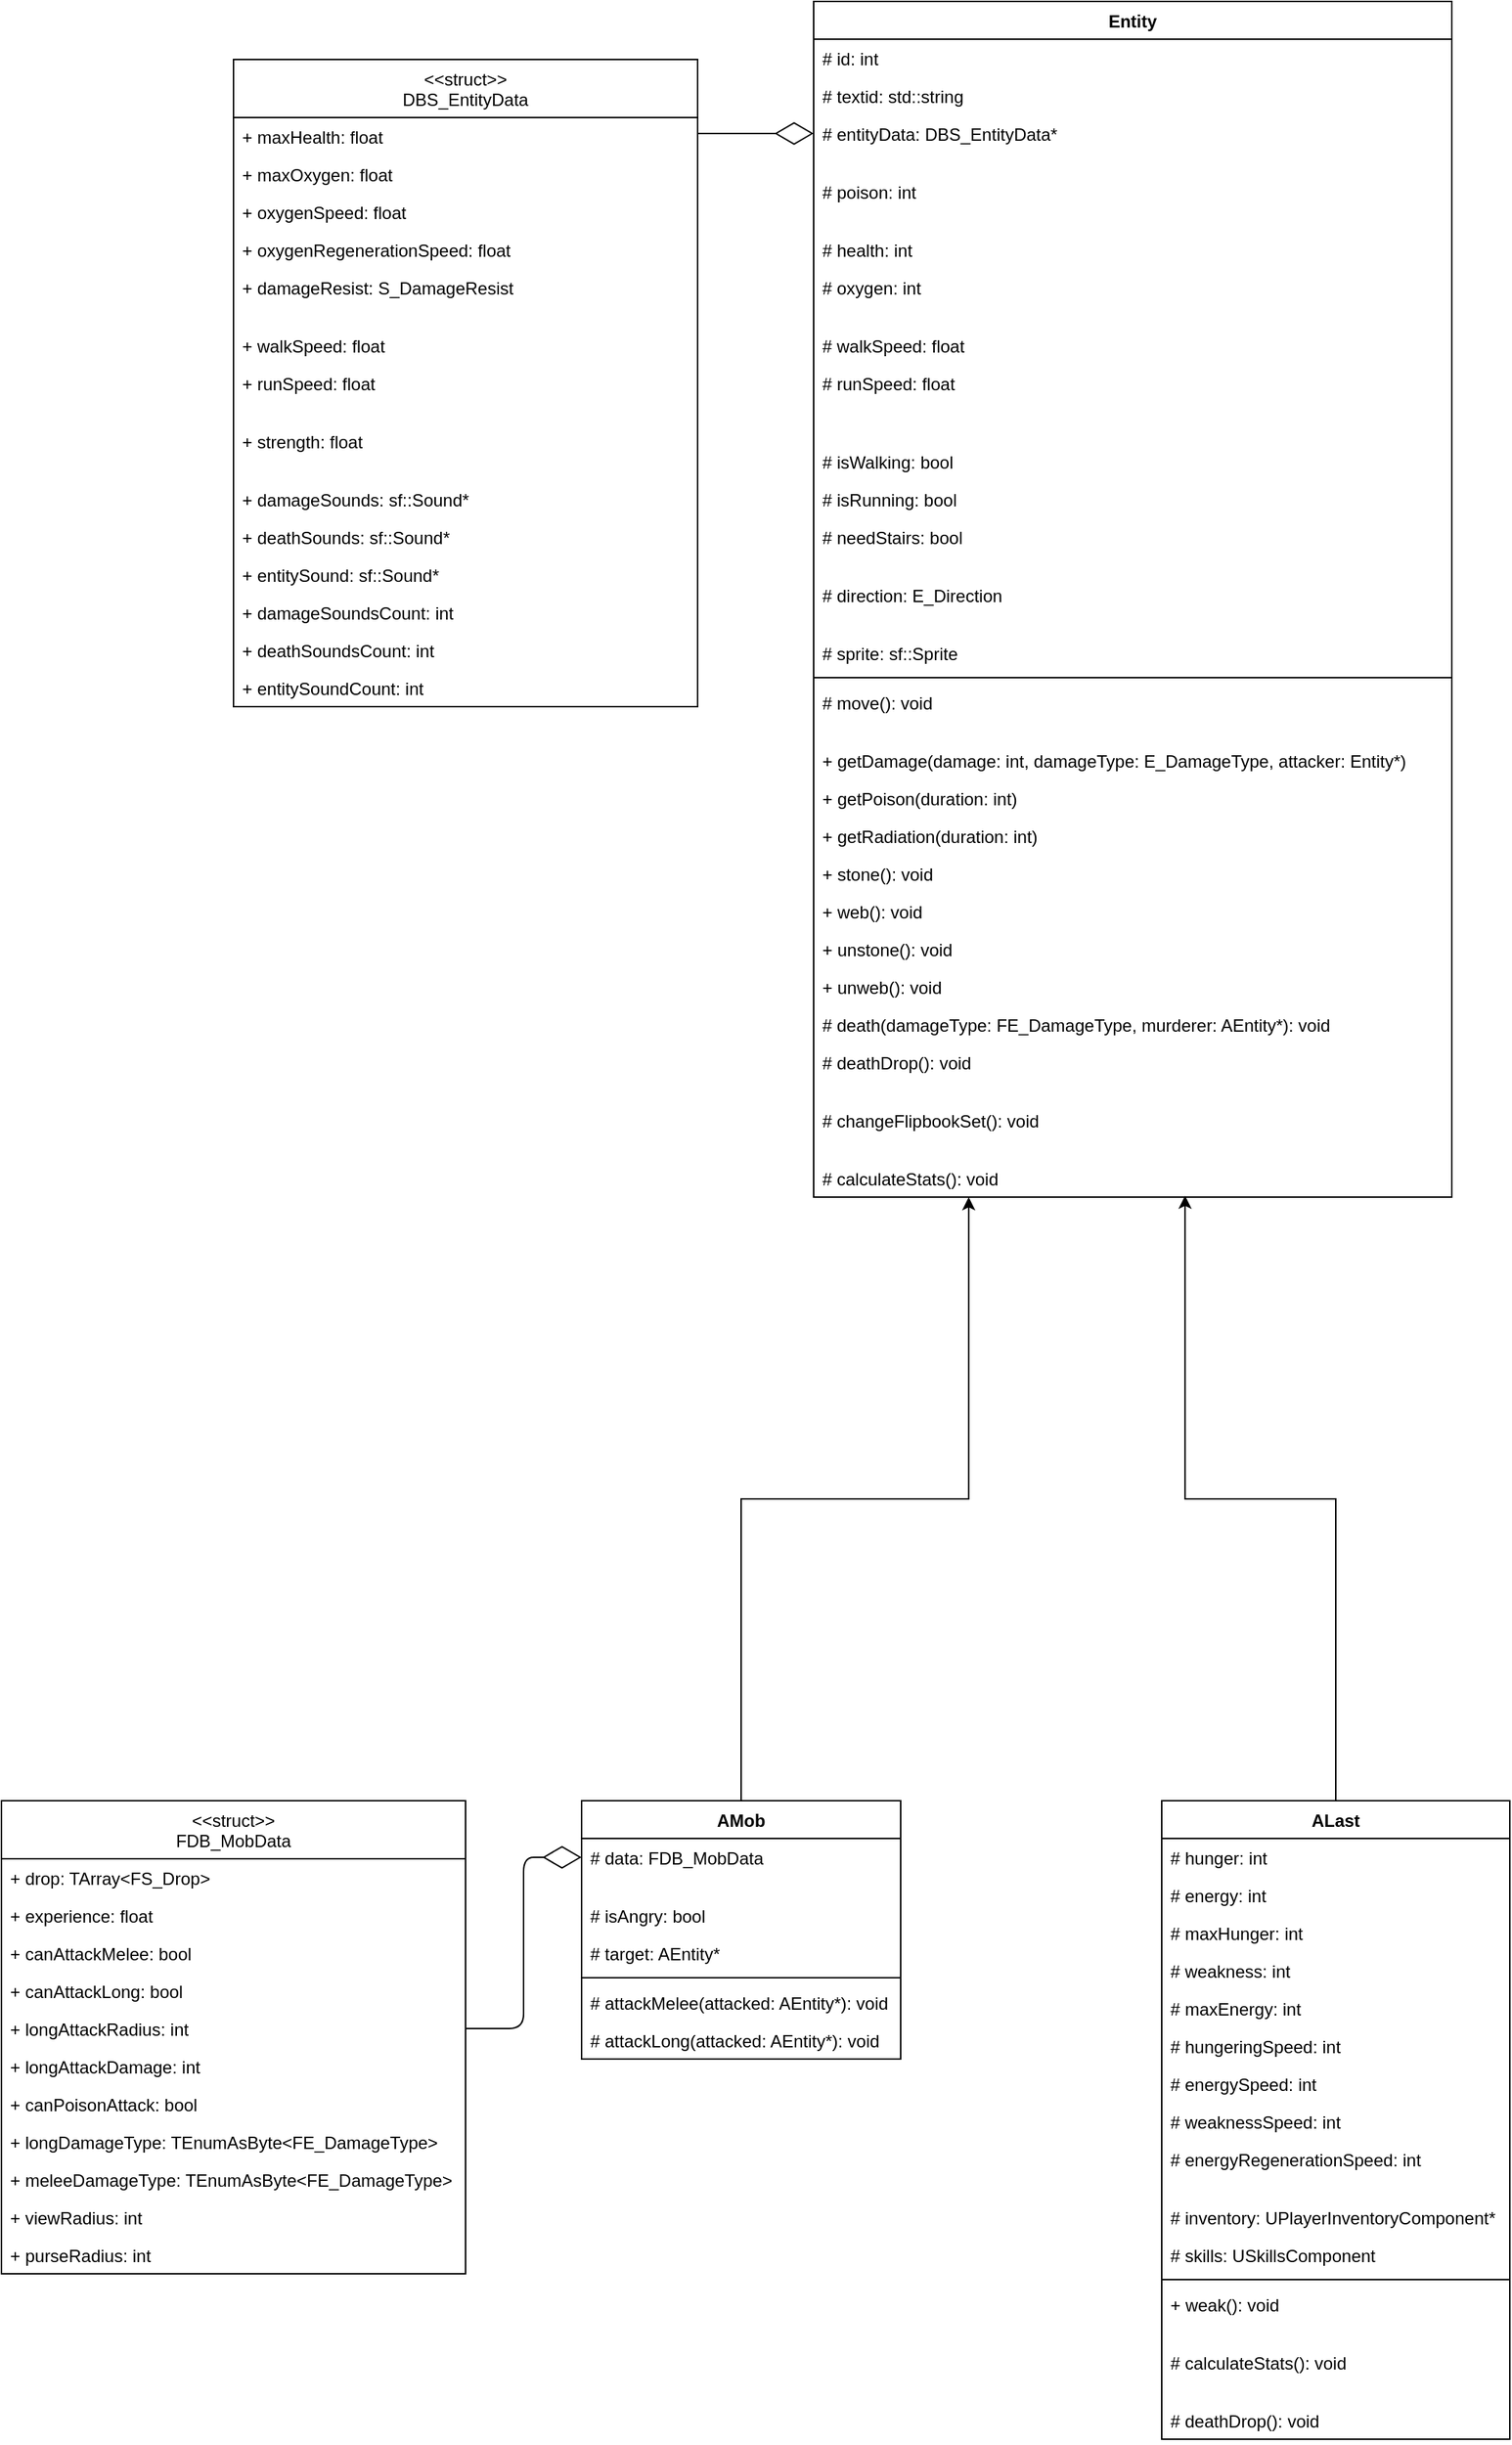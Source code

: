 <mxfile version="12.9.9" type="device" pages="3"><diagram id="_9gddcBnUzKAtEYIfAxv" name="Entity"><mxGraphModel dx="1244" dy="502" grid="1" gridSize="10" guides="1" tooltips="1" connect="1" arrows="1" fold="1" page="1" pageScale="1" pageWidth="827" pageHeight="1169" math="0" shadow="0"><root><mxCell id="0"/><mxCell id="1" parent="0"/><mxCell id="7t-PMfstpezNoTPkG2zE-1" value="Entity" style="swimlane;fontStyle=1;align=center;verticalAlign=top;childLayout=stackLayout;horizontal=1;startSize=26;horizontalStack=0;resizeParent=1;resizeParentMax=0;resizeLast=0;collapsible=1;marginBottom=0;" parent="1" vertex="1"><mxGeometry x="320" y="160" width="440" height="824" as="geometry"><mxRectangle x="320" y="160" width="70" height="26" as="alternateBounds"/></mxGeometry></mxCell><mxCell id="hd_nXquDpJFemwTDc_3k-4" value="# id: int" style="text;strokeColor=none;fillColor=none;align=left;verticalAlign=top;spacingLeft=4;spacingRight=4;overflow=hidden;rotatable=0;points=[[0,0.5],[1,0.5]];portConstraint=eastwest;" parent="7t-PMfstpezNoTPkG2zE-1" vertex="1"><mxGeometry y="26" width="440" height="26" as="geometry"/></mxCell><mxCell id="hd_nXquDpJFemwTDc_3k-5" value="# textid: std::string" style="text;strokeColor=none;fillColor=none;align=left;verticalAlign=top;spacingLeft=4;spacingRight=4;overflow=hidden;rotatable=0;points=[[0,0.5],[1,0.5]];portConstraint=eastwest;" parent="7t-PMfstpezNoTPkG2zE-1" vertex="1"><mxGeometry y="52" width="440" height="26" as="geometry"/></mxCell><mxCell id="hd_nXquDpJFemwTDc_3k-8" value="# entityData: DBS_EntityData*" style="text;strokeColor=none;fillColor=none;align=left;verticalAlign=top;spacingLeft=4;spacingRight=4;overflow=hidden;rotatable=0;points=[[0,0.5],[1,0.5]];portConstraint=eastwest;" parent="7t-PMfstpezNoTPkG2zE-1" vertex="1"><mxGeometry y="78" width="440" height="26" as="geometry"/></mxCell><mxCell id="hd_nXquDpJFemwTDc_3k-6" value="" style="text;strokeColor=none;fillColor=none;align=left;verticalAlign=middle;spacingTop=-1;spacingLeft=4;spacingRight=4;rotatable=0;labelPosition=right;points=[];portConstraint=eastwest;" parent="7t-PMfstpezNoTPkG2zE-1" vertex="1"><mxGeometry y="104" width="440" height="14" as="geometry"/></mxCell><mxCell id="hd_nXquDpJFemwTDc_3k-7" value="# poison: int" style="text;strokeColor=none;fillColor=none;align=left;verticalAlign=top;spacingLeft=4;spacingRight=4;overflow=hidden;rotatable=0;points=[[0,0.5],[1,0.5]];portConstraint=eastwest;" parent="7t-PMfstpezNoTPkG2zE-1" vertex="1"><mxGeometry y="118" width="440" height="26" as="geometry"/></mxCell><mxCell id="hd_nXquDpJFemwTDc_3k-9" value="" style="text;strokeColor=none;fillColor=none;align=left;verticalAlign=middle;spacingTop=-1;spacingLeft=4;spacingRight=4;rotatable=0;labelPosition=right;points=[];portConstraint=eastwest;" parent="7t-PMfstpezNoTPkG2zE-1" vertex="1"><mxGeometry y="144" width="440" height="14" as="geometry"/></mxCell><mxCell id="hd_nXquDpJFemwTDc_3k-12" value="# health: int" style="text;strokeColor=none;fillColor=none;align=left;verticalAlign=top;spacingLeft=4;spacingRight=4;overflow=hidden;rotatable=0;points=[[0,0.5],[1,0.5]];portConstraint=eastwest;" parent="7t-PMfstpezNoTPkG2zE-1" vertex="1"><mxGeometry y="158" width="440" height="26" as="geometry"/></mxCell><mxCell id="hd_nXquDpJFemwTDc_3k-13" value="# oxygen: int" style="text;strokeColor=none;fillColor=none;align=left;verticalAlign=top;spacingLeft=4;spacingRight=4;overflow=hidden;rotatable=0;points=[[0,0.5],[1,0.5]];portConstraint=eastwest;" parent="7t-PMfstpezNoTPkG2zE-1" vertex="1"><mxGeometry y="184" width="440" height="26" as="geometry"/></mxCell><mxCell id="hd_nXquDpJFemwTDc_3k-18" value="" style="text;strokeColor=none;fillColor=none;align=left;verticalAlign=middle;spacingTop=-1;spacingLeft=4;spacingRight=4;rotatable=0;labelPosition=right;points=[];portConstraint=eastwest;" parent="7t-PMfstpezNoTPkG2zE-1" vertex="1"><mxGeometry y="210" width="440" height="14" as="geometry"/></mxCell><mxCell id="hd_nXquDpJFemwTDc_3k-19" value="# walkSpeed: float" style="text;strokeColor=none;fillColor=none;align=left;verticalAlign=top;spacingLeft=4;spacingRight=4;overflow=hidden;rotatable=0;points=[[0,0.5],[1,0.5]];portConstraint=eastwest;" parent="7t-PMfstpezNoTPkG2zE-1" vertex="1"><mxGeometry y="224" width="440" height="26" as="geometry"/></mxCell><mxCell id="hd_nXquDpJFemwTDc_3k-20" value="# runSpeed: float" style="text;strokeColor=none;fillColor=none;align=left;verticalAlign=top;spacingLeft=4;spacingRight=4;overflow=hidden;rotatable=0;points=[[0,0.5],[1,0.5]];portConstraint=eastwest;" parent="7t-PMfstpezNoTPkG2zE-1" vertex="1"><mxGeometry y="250" width="440" height="26" as="geometry"/></mxCell><mxCell id="hd_nXquDpJFemwTDc_3k-21" value="" style="text;strokeColor=none;fillColor=none;align=left;verticalAlign=middle;spacingTop=-1;spacingLeft=4;spacingRight=4;rotatable=0;labelPosition=right;points=[];portConstraint=eastwest;" parent="7t-PMfstpezNoTPkG2zE-1" vertex="1"><mxGeometry y="276" width="440" height="14" as="geometry"/></mxCell><mxCell id="hd_nXquDpJFemwTDc_3k-24" value="" style="text;strokeColor=none;fillColor=none;align=left;verticalAlign=middle;spacingTop=-1;spacingLeft=4;spacingRight=4;rotatable=0;labelPosition=right;points=[];portConstraint=eastwest;" parent="7t-PMfstpezNoTPkG2zE-1" vertex="1"><mxGeometry y="290" width="440" height="14" as="geometry"/></mxCell><mxCell id="hd_nXquDpJFemwTDc_3k-23" value="# isWalking: bool" style="text;strokeColor=none;fillColor=none;align=left;verticalAlign=top;spacingLeft=4;spacingRight=4;overflow=hidden;rotatable=0;points=[[0,0.5],[1,0.5]];portConstraint=eastwest;" parent="7t-PMfstpezNoTPkG2zE-1" vertex="1"><mxGeometry y="304" width="440" height="26" as="geometry"/></mxCell><mxCell id="hd_nXquDpJFemwTDc_3k-25" value="# isRunning: bool" style="text;strokeColor=none;fillColor=none;align=left;verticalAlign=top;spacingLeft=4;spacingRight=4;overflow=hidden;rotatable=0;points=[[0,0.5],[1,0.5]];portConstraint=eastwest;" parent="7t-PMfstpezNoTPkG2zE-1" vertex="1"><mxGeometry y="330" width="440" height="26" as="geometry"/></mxCell><mxCell id="hd_nXquDpJFemwTDc_3k-26" value="# needStairs: bool" style="text;strokeColor=none;fillColor=none;align=left;verticalAlign=top;spacingLeft=4;spacingRight=4;overflow=hidden;rotatable=0;points=[[0,0.5],[1,0.5]];portConstraint=eastwest;" parent="7t-PMfstpezNoTPkG2zE-1" vertex="1"><mxGeometry y="356" width="440" height="26" as="geometry"/></mxCell><mxCell id="hd_nXquDpJFemwTDc_3k-27" value="" style="text;strokeColor=none;fillColor=none;align=left;verticalAlign=middle;spacingTop=-1;spacingLeft=4;spacingRight=4;rotatable=0;labelPosition=right;points=[];portConstraint=eastwest;" parent="7t-PMfstpezNoTPkG2zE-1" vertex="1"><mxGeometry y="382" width="440" height="14" as="geometry"/></mxCell><mxCell id="hd_nXquDpJFemwTDc_3k-31" value="# direction: E_Direction" style="text;strokeColor=none;fillColor=none;align=left;verticalAlign=top;spacingLeft=4;spacingRight=4;overflow=hidden;rotatable=0;points=[[0,0.5],[1,0.5]];portConstraint=eastwest;" parent="7t-PMfstpezNoTPkG2zE-1" vertex="1"><mxGeometry y="396" width="440" height="26" as="geometry"/></mxCell><mxCell id="hd_nXquDpJFemwTDc_3k-33" value="" style="text;strokeColor=none;fillColor=none;align=left;verticalAlign=middle;spacingTop=-1;spacingLeft=4;spacingRight=4;rotatable=0;labelPosition=right;points=[];portConstraint=eastwest;" parent="7t-PMfstpezNoTPkG2zE-1" vertex="1"><mxGeometry y="422" width="440" height="14" as="geometry"/></mxCell><mxCell id="hd_nXquDpJFemwTDc_3k-39" value="# sprite: sf::Sprite" style="text;strokeColor=none;fillColor=none;align=left;verticalAlign=top;spacingLeft=4;spacingRight=4;overflow=hidden;rotatable=0;points=[[0,0.5],[1,0.5]];portConstraint=eastwest;" parent="7t-PMfstpezNoTPkG2zE-1" vertex="1"><mxGeometry y="436" width="440" height="26" as="geometry"/></mxCell><mxCell id="7t-PMfstpezNoTPkG2zE-3" value="" style="line;strokeWidth=1;fillColor=none;align=left;verticalAlign=middle;spacingTop=-1;spacingLeft=3;spacingRight=3;rotatable=0;labelPosition=right;points=[];portConstraint=eastwest;" parent="7t-PMfstpezNoTPkG2zE-1" vertex="1"><mxGeometry y="462" width="440" height="8" as="geometry"/></mxCell><mxCell id="hd_nXquDpJFemwTDc_3k-40" value="# move(): void" style="text;strokeColor=none;fillColor=none;align=left;verticalAlign=top;spacingLeft=4;spacingRight=4;overflow=hidden;rotatable=0;points=[[0,0.5],[1,0.5]];portConstraint=eastwest;" parent="7t-PMfstpezNoTPkG2zE-1" vertex="1"><mxGeometry y="470" width="440" height="26" as="geometry"/></mxCell><mxCell id="hd_nXquDpJFemwTDc_3k-41" value="" style="text;strokeColor=none;fillColor=none;align=left;verticalAlign=middle;spacingTop=-1;spacingLeft=4;spacingRight=4;rotatable=0;labelPosition=right;points=[];portConstraint=eastwest;" parent="7t-PMfstpezNoTPkG2zE-1" vertex="1"><mxGeometry y="496" width="440" height="14" as="geometry"/></mxCell><mxCell id="hd_nXquDpJFemwTDc_3k-42" value="+ getDamage(damage: int, damageType: E_DamageType, attacker: Entity*)" style="text;strokeColor=none;fillColor=none;align=left;verticalAlign=top;spacingLeft=4;spacingRight=4;overflow=hidden;rotatable=0;points=[[0,0.5],[1,0.5]];portConstraint=eastwest;" parent="7t-PMfstpezNoTPkG2zE-1" vertex="1"><mxGeometry y="510" width="440" height="26" as="geometry"/></mxCell><mxCell id="hd_nXquDpJFemwTDc_3k-43" value="+ getPoison(duration: int)" style="text;strokeColor=none;fillColor=none;align=left;verticalAlign=top;spacingLeft=4;spacingRight=4;overflow=hidden;rotatable=0;points=[[0,0.5],[1,0.5]];portConstraint=eastwest;" parent="7t-PMfstpezNoTPkG2zE-1" vertex="1"><mxGeometry y="536" width="440" height="26" as="geometry"/></mxCell><mxCell id="hd_nXquDpJFemwTDc_3k-44" value="+ getRadiation(duration: int)" style="text;strokeColor=none;fillColor=none;align=left;verticalAlign=top;spacingLeft=4;spacingRight=4;overflow=hidden;rotatable=0;points=[[0,0.5],[1,0.5]];portConstraint=eastwest;" parent="7t-PMfstpezNoTPkG2zE-1" vertex="1"><mxGeometry y="562" width="440" height="26" as="geometry"/></mxCell><mxCell id="hd_nXquDpJFemwTDc_3k-45" value="+ stone(): void" style="text;strokeColor=none;fillColor=none;align=left;verticalAlign=top;spacingLeft=4;spacingRight=4;overflow=hidden;rotatable=0;points=[[0,0.5],[1,0.5]];portConstraint=eastwest;" parent="7t-PMfstpezNoTPkG2zE-1" vertex="1"><mxGeometry y="588" width="440" height="26" as="geometry"/></mxCell><mxCell id="hd_nXquDpJFemwTDc_3k-46" value="+ web(): void" style="text;strokeColor=none;fillColor=none;align=left;verticalAlign=top;spacingLeft=4;spacingRight=4;overflow=hidden;rotatable=0;points=[[0,0.5],[1,0.5]];portConstraint=eastwest;" parent="7t-PMfstpezNoTPkG2zE-1" vertex="1"><mxGeometry y="614" width="440" height="26" as="geometry"/></mxCell><mxCell id="hd_nXquDpJFemwTDc_3k-47" value="+ unstone(): void" style="text;strokeColor=none;fillColor=none;align=left;verticalAlign=top;spacingLeft=4;spacingRight=4;overflow=hidden;rotatable=0;points=[[0,0.5],[1,0.5]];portConstraint=eastwest;" parent="7t-PMfstpezNoTPkG2zE-1" vertex="1"><mxGeometry y="640" width="440" height="26" as="geometry"/></mxCell><mxCell id="hd_nXquDpJFemwTDc_3k-48" value="+ unweb(): void" style="text;strokeColor=none;fillColor=none;align=left;verticalAlign=top;spacingLeft=4;spacingRight=4;overflow=hidden;rotatable=0;points=[[0,0.5],[1,0.5]];portConstraint=eastwest;" parent="7t-PMfstpezNoTPkG2zE-1" vertex="1"><mxGeometry y="666" width="440" height="26" as="geometry"/></mxCell><mxCell id="hd_nXquDpJFemwTDc_3k-49" value="# death(damageType: FE_DamageType, murderer: AEntity*): void" style="text;strokeColor=none;fillColor=none;align=left;verticalAlign=top;spacingLeft=4;spacingRight=4;overflow=hidden;rotatable=0;points=[[0,0.5],[1,0.5]];portConstraint=eastwest;" parent="7t-PMfstpezNoTPkG2zE-1" vertex="1"><mxGeometry y="692" width="440" height="26" as="geometry"/></mxCell><mxCell id="hd_nXquDpJFemwTDc_3k-50" value="# deathDrop(): void" style="text;strokeColor=none;fillColor=none;align=left;verticalAlign=top;spacingLeft=4;spacingRight=4;overflow=hidden;rotatable=0;points=[[0,0.5],[1,0.5]];portConstraint=eastwest;" parent="7t-PMfstpezNoTPkG2zE-1" vertex="1"><mxGeometry y="718" width="440" height="26" as="geometry"/></mxCell><mxCell id="hd_nXquDpJFemwTDc_3k-52" value="" style="text;strokeColor=none;fillColor=none;align=left;verticalAlign=middle;spacingTop=-1;spacingLeft=4;spacingRight=4;rotatable=0;labelPosition=right;points=[];portConstraint=eastwest;" parent="7t-PMfstpezNoTPkG2zE-1" vertex="1"><mxGeometry y="744" width="440" height="14" as="geometry"/></mxCell><mxCell id="hd_nXquDpJFemwTDc_3k-51" value="# changeFlipbookSet(): void" style="text;strokeColor=none;fillColor=none;align=left;verticalAlign=top;spacingLeft=4;spacingRight=4;overflow=hidden;rotatable=0;points=[[0,0.5],[1,0.5]];portConstraint=eastwest;" parent="7t-PMfstpezNoTPkG2zE-1" vertex="1"><mxGeometry y="758" width="440" height="26" as="geometry"/></mxCell><mxCell id="hd_nXquDpJFemwTDc_3k-71" value="" style="text;strokeColor=none;fillColor=none;align=left;verticalAlign=middle;spacingTop=-1;spacingLeft=4;spacingRight=4;rotatable=0;labelPosition=right;points=[];portConstraint=eastwest;" parent="7t-PMfstpezNoTPkG2zE-1" vertex="1"><mxGeometry y="784" width="440" height="14" as="geometry"/></mxCell><mxCell id="hd_nXquDpJFemwTDc_3k-72" value="# calculateStats(): void" style="text;strokeColor=none;fillColor=none;align=left;verticalAlign=top;spacingLeft=4;spacingRight=4;overflow=hidden;rotatable=0;points=[[0,0.5],[1,0.5]];portConstraint=eastwest;" parent="7t-PMfstpezNoTPkG2zE-1" vertex="1"><mxGeometry y="798" width="440" height="26" as="geometry"/></mxCell><mxCell id="hd_nXquDpJFemwTDc_3k-68" style="edgeStyle=orthogonalEdgeStyle;rounded=0;orthogonalLoop=1;jettySize=auto;html=1;entryX=0.582;entryY=0.962;entryDx=0;entryDy=0;entryPerimeter=0;" parent="1" source="CssJKFhs9q9UilkPrXlm-1" target="hd_nXquDpJFemwTDc_3k-72" edge="1"><mxGeometry relative="1" as="geometry"/></mxCell><mxCell id="NjON-T6MCV3ADSHAIsuZ-1" value="&lt;&lt;struct&gt;&gt;&#10;DBS_EntityData" style="swimlane;fontStyle=0;childLayout=stackLayout;horizontal=1;startSize=40;fillColor=none;horizontalStack=0;resizeParent=1;resizeParentMax=0;resizeLast=0;collapsible=1;marginBottom=0;" vertex="1" parent="1"><mxGeometry x="-80" y="200" width="320" height="446" as="geometry"/></mxCell><mxCell id="NjON-T6MCV3ADSHAIsuZ-2" value="+ maxHealth: float" style="text;strokeColor=none;fillColor=none;align=left;verticalAlign=top;spacingLeft=4;spacingRight=4;overflow=hidden;rotatable=0;points=[[0,0.5],[1,0.5]];portConstraint=eastwest;" vertex="1" parent="NjON-T6MCV3ADSHAIsuZ-1"><mxGeometry y="40" width="320" height="26" as="geometry"/></mxCell><mxCell id="NjON-T6MCV3ADSHAIsuZ-3" value="+ maxOxygen: float" style="text;strokeColor=none;fillColor=none;align=left;verticalAlign=top;spacingLeft=4;spacingRight=4;overflow=hidden;rotatable=0;points=[[0,0.5],[1,0.5]];portConstraint=eastwest;" vertex="1" parent="NjON-T6MCV3ADSHAIsuZ-1"><mxGeometry y="66" width="320" height="26" as="geometry"/></mxCell><mxCell id="NjON-T6MCV3ADSHAIsuZ-4" value="+ oxygenSpeed: float" style="text;strokeColor=none;fillColor=none;align=left;verticalAlign=top;spacingLeft=4;spacingRight=4;overflow=hidden;rotatable=0;points=[[0,0.5],[1,0.5]];portConstraint=eastwest;" vertex="1" parent="NjON-T6MCV3ADSHAIsuZ-1"><mxGeometry y="92" width="320" height="26" as="geometry"/></mxCell><mxCell id="NjON-T6MCV3ADSHAIsuZ-5" value="+ oxygenRegenerationSpeed: float" style="text;strokeColor=none;fillColor=none;align=left;verticalAlign=top;spacingLeft=4;spacingRight=4;overflow=hidden;rotatable=0;points=[[0,0.5],[1,0.5]];portConstraint=eastwest;" vertex="1" parent="NjON-T6MCV3ADSHAIsuZ-1"><mxGeometry y="118" width="320" height="26" as="geometry"/></mxCell><mxCell id="NjON-T6MCV3ADSHAIsuZ-6" value="+ damageResist: S_DamageResist" style="text;strokeColor=none;fillColor=none;align=left;verticalAlign=top;spacingLeft=4;spacingRight=4;overflow=hidden;rotatable=0;points=[[0,0.5],[1,0.5]];portConstraint=eastwest;" vertex="1" parent="NjON-T6MCV3ADSHAIsuZ-1"><mxGeometry y="144" width="320" height="26" as="geometry"/></mxCell><mxCell id="NjON-T6MCV3ADSHAIsuZ-13" value="" style="text;strokeColor=none;fillColor=none;align=left;verticalAlign=middle;spacingTop=-1;spacingLeft=4;spacingRight=4;rotatable=0;labelPosition=right;points=[];portConstraint=eastwest;" vertex="1" parent="NjON-T6MCV3ADSHAIsuZ-1"><mxGeometry y="170" width="320" height="14" as="geometry"/></mxCell><mxCell id="NjON-T6MCV3ADSHAIsuZ-7" value="+ walkSpeed: float" style="text;strokeColor=none;fillColor=none;align=left;verticalAlign=top;spacingLeft=4;spacingRight=4;overflow=hidden;rotatable=0;points=[[0,0.5],[1,0.5]];portConstraint=eastwest;" vertex="1" parent="NjON-T6MCV3ADSHAIsuZ-1"><mxGeometry y="184" width="320" height="26" as="geometry"/></mxCell><mxCell id="NjON-T6MCV3ADSHAIsuZ-8" value="+ runSpeed: float" style="text;strokeColor=none;fillColor=none;align=left;verticalAlign=top;spacingLeft=4;spacingRight=4;overflow=hidden;rotatable=0;points=[[0,0.5],[1,0.5]];portConstraint=eastwest;" vertex="1" parent="NjON-T6MCV3ADSHAIsuZ-1"><mxGeometry y="210" width="320" height="26" as="geometry"/></mxCell><mxCell id="NjON-T6MCV3ADSHAIsuZ-14" value="" style="text;strokeColor=none;fillColor=none;align=left;verticalAlign=middle;spacingTop=-1;spacingLeft=4;spacingRight=4;rotatable=0;labelPosition=right;points=[];portConstraint=eastwest;" vertex="1" parent="NjON-T6MCV3ADSHAIsuZ-1"><mxGeometry y="236" width="320" height="14" as="geometry"/></mxCell><mxCell id="NjON-T6MCV3ADSHAIsuZ-9" value="+ strength: float" style="text;strokeColor=none;fillColor=none;align=left;verticalAlign=top;spacingLeft=4;spacingRight=4;overflow=hidden;rotatable=0;points=[[0,0.5],[1,0.5]];portConstraint=eastwest;" vertex="1" parent="NjON-T6MCV3ADSHAIsuZ-1"><mxGeometry y="250" width="320" height="26" as="geometry"/></mxCell><mxCell id="NjON-T6MCV3ADSHAIsuZ-15" value="" style="text;strokeColor=none;fillColor=none;align=left;verticalAlign=middle;spacingTop=-1;spacingLeft=4;spacingRight=4;rotatable=0;labelPosition=right;points=[];portConstraint=eastwest;" vertex="1" parent="NjON-T6MCV3ADSHAIsuZ-1"><mxGeometry y="276" width="320" height="14" as="geometry"/></mxCell><mxCell id="NjON-T6MCV3ADSHAIsuZ-10" value="+ damageSounds: sf::Sound*" style="text;strokeColor=none;fillColor=none;align=left;verticalAlign=top;spacingLeft=4;spacingRight=4;overflow=hidden;rotatable=0;points=[[0,0.5],[1,0.5]];portConstraint=eastwest;" vertex="1" parent="NjON-T6MCV3ADSHAIsuZ-1"><mxGeometry y="290" width="320" height="26" as="geometry"/></mxCell><mxCell id="NjON-T6MCV3ADSHAIsuZ-11" value="+ deathSounds: sf::Sound*" style="text;strokeColor=none;fillColor=none;align=left;verticalAlign=top;spacingLeft=4;spacingRight=4;overflow=hidden;rotatable=0;points=[[0,0.5],[1,0.5]];portConstraint=eastwest;" vertex="1" parent="NjON-T6MCV3ADSHAIsuZ-1"><mxGeometry y="316" width="320" height="26" as="geometry"/></mxCell><mxCell id="NjON-T6MCV3ADSHAIsuZ-12" value="+ entitySound: sf::Sound*" style="text;strokeColor=none;fillColor=none;align=left;verticalAlign=top;spacingLeft=4;spacingRight=4;overflow=hidden;rotatable=0;points=[[0,0.5],[1,0.5]];portConstraint=eastwest;" vertex="1" parent="NjON-T6MCV3ADSHAIsuZ-1"><mxGeometry y="342" width="320" height="26" as="geometry"/></mxCell><mxCell id="NjON-T6MCV3ADSHAIsuZ-16" value="+ damageSoundsCount: int" style="text;strokeColor=none;fillColor=none;align=left;verticalAlign=top;spacingLeft=4;spacingRight=4;overflow=hidden;rotatable=0;points=[[0,0.5],[1,0.5]];portConstraint=eastwest;" vertex="1" parent="NjON-T6MCV3ADSHAIsuZ-1"><mxGeometry y="368" width="320" height="26" as="geometry"/></mxCell><mxCell id="NjON-T6MCV3ADSHAIsuZ-18" value="+ deathSoundsCount: int" style="text;strokeColor=none;fillColor=none;align=left;verticalAlign=top;spacingLeft=4;spacingRight=4;overflow=hidden;rotatable=0;points=[[0,0.5],[1,0.5]];portConstraint=eastwest;" vertex="1" parent="NjON-T6MCV3ADSHAIsuZ-1"><mxGeometry y="394" width="320" height="26" as="geometry"/></mxCell><mxCell id="NjON-T6MCV3ADSHAIsuZ-17" value="+ entitySoundCount: int" style="text;strokeColor=none;fillColor=none;align=left;verticalAlign=top;spacingLeft=4;spacingRight=4;overflow=hidden;rotatable=0;points=[[0,0.5],[1,0.5]];portConstraint=eastwest;" vertex="1" parent="NjON-T6MCV3ADSHAIsuZ-1"><mxGeometry y="420" width="320" height="26" as="geometry"/></mxCell><mxCell id="CssJKFhs9q9UilkPrXlm-1" value="ALast" style="swimlane;fontStyle=1;align=center;verticalAlign=top;childLayout=stackLayout;horizontal=1;startSize=26;horizontalStack=0;resizeParent=1;resizeParentMax=0;resizeLast=0;collapsible=1;marginBottom=0;" parent="1" vertex="1"><mxGeometry x="560" y="1400" width="240" height="440" as="geometry"><mxRectangle x="560" y="1400" width="60" height="26" as="alternateBounds"/></mxGeometry></mxCell><mxCell id="hd_nXquDpJFemwTDc_3k-54" value="# hunger: int" style="text;strokeColor=none;fillColor=none;align=left;verticalAlign=top;spacingLeft=4;spacingRight=4;overflow=hidden;rotatable=0;points=[[0,0.5],[1,0.5]];portConstraint=eastwest;" parent="CssJKFhs9q9UilkPrXlm-1" vertex="1"><mxGeometry y="26" width="240" height="26" as="geometry"/></mxCell><mxCell id="hd_nXquDpJFemwTDc_3k-55" value="# energy: int" style="text;strokeColor=none;fillColor=none;align=left;verticalAlign=top;spacingLeft=4;spacingRight=4;overflow=hidden;rotatable=0;points=[[0,0.5],[1,0.5]];portConstraint=eastwest;" parent="CssJKFhs9q9UilkPrXlm-1" vertex="1"><mxGeometry y="52" width="240" height="26" as="geometry"/></mxCell><mxCell id="hd_nXquDpJFemwTDc_3k-56" value="# maxHunger: int" style="text;strokeColor=none;fillColor=none;align=left;verticalAlign=top;spacingLeft=4;spacingRight=4;overflow=hidden;rotatable=0;points=[[0,0.5],[1,0.5]];portConstraint=eastwest;" parent="CssJKFhs9q9UilkPrXlm-1" vertex="1"><mxGeometry y="78" width="240" height="26" as="geometry"/></mxCell><mxCell id="hd_nXquDpJFemwTDc_3k-57" value="# weakness: int" style="text;strokeColor=none;fillColor=none;align=left;verticalAlign=top;spacingLeft=4;spacingRight=4;overflow=hidden;rotatable=0;points=[[0,0.5],[1,0.5]];portConstraint=eastwest;" parent="CssJKFhs9q9UilkPrXlm-1" vertex="1"><mxGeometry y="104" width="240" height="26" as="geometry"/></mxCell><mxCell id="hd_nXquDpJFemwTDc_3k-58" value="# maxEnergy: int" style="text;strokeColor=none;fillColor=none;align=left;verticalAlign=top;spacingLeft=4;spacingRight=4;overflow=hidden;rotatable=0;points=[[0,0.5],[1,0.5]];portConstraint=eastwest;" parent="CssJKFhs9q9UilkPrXlm-1" vertex="1"><mxGeometry y="130" width="240" height="26" as="geometry"/></mxCell><mxCell id="hd_nXquDpJFemwTDc_3k-59" value="# hungeringSpeed: int" style="text;strokeColor=none;fillColor=none;align=left;verticalAlign=top;spacingLeft=4;spacingRight=4;overflow=hidden;rotatable=0;points=[[0,0.5],[1,0.5]];portConstraint=eastwest;" parent="CssJKFhs9q9UilkPrXlm-1" vertex="1"><mxGeometry y="156" width="240" height="26" as="geometry"/></mxCell><mxCell id="hd_nXquDpJFemwTDc_3k-60" value="# energySpeed: int" style="text;strokeColor=none;fillColor=none;align=left;verticalAlign=top;spacingLeft=4;spacingRight=4;overflow=hidden;rotatable=0;points=[[0,0.5],[1,0.5]];portConstraint=eastwest;" parent="CssJKFhs9q9UilkPrXlm-1" vertex="1"><mxGeometry y="182" width="240" height="26" as="geometry"/></mxCell><mxCell id="hd_nXquDpJFemwTDc_3k-61" value="# weaknessSpeed: int" style="text;strokeColor=none;fillColor=none;align=left;verticalAlign=top;spacingLeft=4;spacingRight=4;overflow=hidden;rotatable=0;points=[[0,0.5],[1,0.5]];portConstraint=eastwest;" parent="CssJKFhs9q9UilkPrXlm-1" vertex="1"><mxGeometry y="208" width="240" height="26" as="geometry"/></mxCell><mxCell id="hd_nXquDpJFemwTDc_3k-62" value="# energyRegenerationSpeed: int" style="text;strokeColor=none;fillColor=none;align=left;verticalAlign=top;spacingLeft=4;spacingRight=4;overflow=hidden;rotatable=0;points=[[0,0.5],[1,0.5]];portConstraint=eastwest;" parent="CssJKFhs9q9UilkPrXlm-1" vertex="1"><mxGeometry y="234" width="240" height="26" as="geometry"/></mxCell><mxCell id="hd_nXquDpJFemwTDc_3k-63" value="" style="text;strokeColor=none;fillColor=none;align=left;verticalAlign=middle;spacingTop=-1;spacingLeft=4;spacingRight=4;rotatable=0;labelPosition=right;points=[];portConstraint=eastwest;" parent="CssJKFhs9q9UilkPrXlm-1" vertex="1"><mxGeometry y="260" width="240" height="14" as="geometry"/></mxCell><mxCell id="hd_nXquDpJFemwTDc_3k-64" value="# inventory: UPlayerInventoryComponent*" style="text;strokeColor=none;fillColor=none;align=left;verticalAlign=top;spacingLeft=4;spacingRight=4;overflow=hidden;rotatable=0;points=[[0,0.5],[1,0.5]];portConstraint=eastwest;" parent="CssJKFhs9q9UilkPrXlm-1" vertex="1"><mxGeometry y="274" width="240" height="26" as="geometry"/></mxCell><mxCell id="hd_nXquDpJFemwTDc_3k-65" value="# skills: USkillsComponent" style="text;strokeColor=none;fillColor=none;align=left;verticalAlign=top;spacingLeft=4;spacingRight=4;overflow=hidden;rotatable=0;points=[[0,0.5],[1,0.5]];portConstraint=eastwest;" parent="CssJKFhs9q9UilkPrXlm-1" vertex="1"><mxGeometry y="300" width="240" height="26" as="geometry"/></mxCell><mxCell id="CssJKFhs9q9UilkPrXlm-3" value="" style="line;strokeWidth=1;fillColor=none;align=left;verticalAlign=middle;spacingTop=-1;spacingLeft=3;spacingRight=3;rotatable=0;labelPosition=right;points=[];portConstraint=eastwest;" parent="CssJKFhs9q9UilkPrXlm-1" vertex="1"><mxGeometry y="326" width="240" height="8" as="geometry"/></mxCell><mxCell id="hd_nXquDpJFemwTDc_3k-73" value="+ weak(): void" style="text;strokeColor=none;fillColor=none;align=left;verticalAlign=top;spacingLeft=4;spacingRight=4;overflow=hidden;rotatable=0;points=[[0,0.5],[1,0.5]];portConstraint=eastwest;" parent="CssJKFhs9q9UilkPrXlm-1" vertex="1"><mxGeometry y="334" width="240" height="26" as="geometry"/></mxCell><mxCell id="hd_nXquDpJFemwTDc_3k-74" value="" style="text;strokeColor=none;fillColor=none;align=left;verticalAlign=middle;spacingTop=-1;spacingLeft=4;spacingRight=4;rotatable=0;labelPosition=right;points=[];portConstraint=eastwest;" parent="CssJKFhs9q9UilkPrXlm-1" vertex="1"><mxGeometry y="360" width="240" height="14" as="geometry"/></mxCell><mxCell id="hd_nXquDpJFemwTDc_3k-75" value="# calculateStats(): void" style="text;strokeColor=none;fillColor=none;align=left;verticalAlign=top;spacingLeft=4;spacingRight=4;overflow=hidden;rotatable=0;points=[[0,0.5],[1,0.5]];portConstraint=eastwest;" parent="CssJKFhs9q9UilkPrXlm-1" vertex="1"><mxGeometry y="374" width="240" height="26" as="geometry"/></mxCell><mxCell id="hd_nXquDpJFemwTDc_3k-76" value="" style="text;strokeColor=none;fillColor=none;align=left;verticalAlign=middle;spacingTop=-1;spacingLeft=4;spacingRight=4;rotatable=0;labelPosition=right;points=[];portConstraint=eastwest;" parent="CssJKFhs9q9UilkPrXlm-1" vertex="1"><mxGeometry y="400" width="240" height="14" as="geometry"/></mxCell><mxCell id="hd_nXquDpJFemwTDc_3k-77" value="# deathDrop(): void" style="text;strokeColor=none;fillColor=none;align=left;verticalAlign=top;spacingLeft=4;spacingRight=4;overflow=hidden;rotatable=0;points=[[0,0.5],[1,0.5]];portConstraint=eastwest;" parent="CssJKFhs9q9UilkPrXlm-1" vertex="1"><mxGeometry y="414" width="240" height="26" as="geometry"/></mxCell><mxCell id="ArutptteiilbTRvIP2GF-9" style="edgeStyle=orthogonalEdgeStyle;rounded=0;orthogonalLoop=1;jettySize=auto;html=1;exitX=0.5;exitY=0;exitDx=0;exitDy=0;entryX=0.243;entryY=1;entryDx=0;entryDy=0;entryPerimeter=0;" parent="1" source="ArutptteiilbTRvIP2GF-1" target="hd_nXquDpJFemwTDc_3k-72" edge="1"><mxGeometry relative="1" as="geometry"/></mxCell><mxCell id="ArutptteiilbTRvIP2GF-1" value="AMob" style="swimlane;fontStyle=1;align=center;verticalAlign=top;childLayout=stackLayout;horizontal=1;startSize=26;horizontalStack=0;resizeParent=1;resizeParentMax=0;resizeLast=0;collapsible=1;marginBottom=0;" parent="1" vertex="1"><mxGeometry x="160" y="1400" width="220" height="178" as="geometry"/></mxCell><mxCell id="ArutptteiilbTRvIP2GF-2" value="# data: FDB_MobData" style="text;strokeColor=none;fillColor=none;align=left;verticalAlign=top;spacingLeft=4;spacingRight=4;overflow=hidden;rotatable=0;points=[[0,0.5],[1,0.5]];portConstraint=eastwest;" parent="ArutptteiilbTRvIP2GF-1" vertex="1"><mxGeometry y="26" width="220" height="26" as="geometry"/></mxCell><mxCell id="ArutptteiilbTRvIP2GF-5" value="" style="text;strokeColor=none;fillColor=none;align=left;verticalAlign=middle;spacingTop=-1;spacingLeft=4;spacingRight=4;rotatable=0;labelPosition=right;points=[];portConstraint=eastwest;" parent="ArutptteiilbTRvIP2GF-1" vertex="1"><mxGeometry y="52" width="220" height="14" as="geometry"/></mxCell><mxCell id="ArutptteiilbTRvIP2GF-6" value="# isAngry: bool" style="text;strokeColor=none;fillColor=none;align=left;verticalAlign=top;spacingLeft=4;spacingRight=4;overflow=hidden;rotatable=0;points=[[0,0.5],[1,0.5]];portConstraint=eastwest;" parent="ArutptteiilbTRvIP2GF-1" vertex="1"><mxGeometry y="66" width="220" height="26" as="geometry"/></mxCell><mxCell id="ArutptteiilbTRvIP2GF-7" value="# target: AEntity*" style="text;strokeColor=none;fillColor=none;align=left;verticalAlign=top;spacingLeft=4;spacingRight=4;overflow=hidden;rotatable=0;points=[[0,0.5],[1,0.5]];portConstraint=eastwest;" parent="ArutptteiilbTRvIP2GF-1" vertex="1"><mxGeometry y="92" width="220" height="26" as="geometry"/></mxCell><mxCell id="ArutptteiilbTRvIP2GF-3" value="" style="line;strokeWidth=1;fillColor=none;align=left;verticalAlign=middle;spacingTop=-1;spacingLeft=3;spacingRight=3;rotatable=0;labelPosition=right;points=[];portConstraint=eastwest;" parent="ArutptteiilbTRvIP2GF-1" vertex="1"><mxGeometry y="118" width="220" height="8" as="geometry"/></mxCell><mxCell id="ArutptteiilbTRvIP2GF-4" value="# attackMelee(attacked: AEntity*): void" style="text;strokeColor=none;fillColor=none;align=left;verticalAlign=top;spacingLeft=4;spacingRight=4;overflow=hidden;rotatable=0;points=[[0,0.5],[1,0.5]];portConstraint=eastwest;" parent="ArutptteiilbTRvIP2GF-1" vertex="1"><mxGeometry y="126" width="220" height="26" as="geometry"/></mxCell><mxCell id="ArutptteiilbTRvIP2GF-8" value="# attackLong(attacked: AEntity*): void" style="text;strokeColor=none;fillColor=none;align=left;verticalAlign=top;spacingLeft=4;spacingRight=4;overflow=hidden;rotatable=0;points=[[0,0.5],[1,0.5]];portConstraint=eastwest;" parent="ArutptteiilbTRvIP2GF-1" vertex="1"><mxGeometry y="152" width="220" height="26" as="geometry"/></mxCell><mxCell id="5PjnMEGrvgo6paG95Ifc-1" value="&lt;&lt;struct&gt;&gt;&#10;FDB_MobData" style="swimlane;fontStyle=0;childLayout=stackLayout;horizontal=1;startSize=40;fillColor=none;horizontalStack=0;resizeParent=1;resizeParentMax=0;resizeLast=0;collapsible=1;marginBottom=0;" parent="1" vertex="1"><mxGeometry x="-240" y="1400" width="320" height="326" as="geometry"/></mxCell><mxCell id="5PjnMEGrvgo6paG95Ifc-2" value="+ drop: TArray&lt;FS_Drop&gt;" style="text;strokeColor=none;fillColor=none;align=left;verticalAlign=top;spacingLeft=4;spacingRight=4;overflow=hidden;rotatable=0;points=[[0,0.5],[1,0.5]];portConstraint=eastwest;" parent="5PjnMEGrvgo6paG95Ifc-1" vertex="1"><mxGeometry y="40" width="320" height="26" as="geometry"/></mxCell><mxCell id="5PjnMEGrvgo6paG95Ifc-3" value="+ experience: float" style="text;strokeColor=none;fillColor=none;align=left;verticalAlign=top;spacingLeft=4;spacingRight=4;overflow=hidden;rotatable=0;points=[[0,0.5],[1,0.5]];portConstraint=eastwest;" parent="5PjnMEGrvgo6paG95Ifc-1" vertex="1"><mxGeometry y="66" width="320" height="26" as="geometry"/></mxCell><mxCell id="5PjnMEGrvgo6paG95Ifc-4" value="+ canAttackMelee: bool" style="text;strokeColor=none;fillColor=none;align=left;verticalAlign=top;spacingLeft=4;spacingRight=4;overflow=hidden;rotatable=0;points=[[0,0.5],[1,0.5]];portConstraint=eastwest;" parent="5PjnMEGrvgo6paG95Ifc-1" vertex="1"><mxGeometry y="92" width="320" height="26" as="geometry"/></mxCell><mxCell id="5PjnMEGrvgo6paG95Ifc-5" value="+ canAttackLong: bool" style="text;strokeColor=none;fillColor=none;align=left;verticalAlign=top;spacingLeft=4;spacingRight=4;overflow=hidden;rotatable=0;points=[[0,0.5],[1,0.5]];portConstraint=eastwest;" parent="5PjnMEGrvgo6paG95Ifc-1" vertex="1"><mxGeometry y="118" width="320" height="26" as="geometry"/></mxCell><mxCell id="5PjnMEGrvgo6paG95Ifc-6" value="+ longAttackRadius: int" style="text;strokeColor=none;fillColor=none;align=left;verticalAlign=top;spacingLeft=4;spacingRight=4;overflow=hidden;rotatable=0;points=[[0,0.5],[1,0.5]];portConstraint=eastwest;" parent="5PjnMEGrvgo6paG95Ifc-1" vertex="1"><mxGeometry y="144" width="320" height="26" as="geometry"/></mxCell><mxCell id="5PjnMEGrvgo6paG95Ifc-7" value="+ longAttackDamage: int" style="text;strokeColor=none;fillColor=none;align=left;verticalAlign=top;spacingLeft=4;spacingRight=4;overflow=hidden;rotatable=0;points=[[0,0.5],[1,0.5]];portConstraint=eastwest;" parent="5PjnMEGrvgo6paG95Ifc-1" vertex="1"><mxGeometry y="170" width="320" height="26" as="geometry"/></mxCell><mxCell id="5PjnMEGrvgo6paG95Ifc-8" value="+ canPoisonAttack: bool" style="text;strokeColor=none;fillColor=none;align=left;verticalAlign=top;spacingLeft=4;spacingRight=4;overflow=hidden;rotatable=0;points=[[0,0.5],[1,0.5]];portConstraint=eastwest;" parent="5PjnMEGrvgo6paG95Ifc-1" vertex="1"><mxGeometry y="196" width="320" height="26" as="geometry"/></mxCell><mxCell id="5PjnMEGrvgo6paG95Ifc-9" value="+ longDamageType: TEnumAsByte&lt;FE_DamageType&gt;" style="text;strokeColor=none;fillColor=none;align=left;verticalAlign=top;spacingLeft=4;spacingRight=4;overflow=hidden;rotatable=0;points=[[0,0.5],[1,0.5]];portConstraint=eastwest;" parent="5PjnMEGrvgo6paG95Ifc-1" vertex="1"><mxGeometry y="222" width="320" height="26" as="geometry"/></mxCell><mxCell id="5PjnMEGrvgo6paG95Ifc-10" value="+ meleeDamageType: TEnumAsByte&lt;FE_DamageType&gt;" style="text;strokeColor=none;fillColor=none;align=left;verticalAlign=top;spacingLeft=4;spacingRight=4;overflow=hidden;rotatable=0;points=[[0,0.5],[1,0.5]];portConstraint=eastwest;" parent="5PjnMEGrvgo6paG95Ifc-1" vertex="1"><mxGeometry y="248" width="320" height="26" as="geometry"/></mxCell><mxCell id="5PjnMEGrvgo6paG95Ifc-11" value="+ viewRadius: int" style="text;strokeColor=none;fillColor=none;align=left;verticalAlign=top;spacingLeft=4;spacingRight=4;overflow=hidden;rotatable=0;points=[[0,0.5],[1,0.5]];portConstraint=eastwest;" parent="5PjnMEGrvgo6paG95Ifc-1" vertex="1"><mxGeometry y="274" width="320" height="26" as="geometry"/></mxCell><mxCell id="5PjnMEGrvgo6paG95Ifc-12" value="+ purseRadius: int" style="text;strokeColor=none;fillColor=none;align=left;verticalAlign=top;spacingLeft=4;spacingRight=4;overflow=hidden;rotatable=0;points=[[0,0.5],[1,0.5]];portConstraint=eastwest;" parent="5PjnMEGrvgo6paG95Ifc-1" vertex="1"><mxGeometry y="300" width="320" height="26" as="geometry"/></mxCell><mxCell id="5PjnMEGrvgo6paG95Ifc-13" value="" style="endArrow=diamondThin;endFill=0;endSize=24;html=1;exitX=1;exitY=0.5;exitDx=0;exitDy=0;entryX=0;entryY=0.5;entryDx=0;entryDy=0;" parent="1" source="5PjnMEGrvgo6paG95Ifc-6" target="ArutptteiilbTRvIP2GF-2" edge="1"><mxGeometry width="160" relative="1" as="geometry"><mxPoint x="70" y="1590" as="sourcePoint"/><mxPoint x="230" y="1590" as="targetPoint"/><Array as="points"><mxPoint x="120" y="1557"/><mxPoint x="120" y="1439"/></Array></mxGeometry></mxCell><mxCell id="NjON-T6MCV3ADSHAIsuZ-19" value="" style="endArrow=diamondThin;endFill=0;endSize=24;html=1;entryX=0;entryY=0.5;entryDx=0;entryDy=0;" edge="1" parent="1" target="hd_nXquDpJFemwTDc_3k-8"><mxGeometry width="160" relative="1" as="geometry"><mxPoint x="240" y="251" as="sourcePoint"/><mxPoint x="360" y="440" as="targetPoint"/></mxGeometry></mxCell></root></mxGraphModel></diagram><diagram id="peEXPEX2giIgcwFn5YCL" name="Structs &amp; Enums"><mxGraphModel dx="417" dy="502" grid="1" gridSize="10" guides="1" tooltips="1" connect="1" arrows="1" fold="1" page="1" pageScale="1" pageWidth="827" pageHeight="1169" math="0" shadow="0"><root><mxCell id="W4fBnt_GzkzrsgHxye1l-0"/><mxCell id="W4fBnt_GzkzrsgHxye1l-1" parent="W4fBnt_GzkzrsgHxye1l-0"/><mxCell id="TcEa8BCvaEt5zITRY0os-5" value="&lt;&lt;enum&gt;&gt;&#10;E_ClothesType" style="swimlane;fontStyle=0;childLayout=stackLayout;horizontal=1;startSize=40;fillColor=none;horizontalStack=0;resizeParent=1;resizeParentMax=0;resizeLast=0;collapsible=1;marginBottom=0;" parent="W4fBnt_GzkzrsgHxye1l-1" vertex="1"><mxGeometry x="240" y="40" width="100" height="196" as="geometry"/></mxCell><mxCell id="TcEa8BCvaEt5zITRY0os-6" value="HAT" style="text;strokeColor=none;fillColor=none;align=left;verticalAlign=top;spacingLeft=4;spacingRight=4;overflow=hidden;rotatable=0;points=[[0,0.5],[1,0.5]];portConstraint=eastwest;" parent="TcEa8BCvaEt5zITRY0os-5" vertex="1"><mxGeometry y="40" width="100" height="26" as="geometry"/></mxCell><mxCell id="TcEa8BCvaEt5zITRY0os-7" value="JACKET" style="text;strokeColor=none;fillColor=none;align=left;verticalAlign=top;spacingLeft=4;spacingRight=4;overflow=hidden;rotatable=0;points=[[0,0.5],[1,0.5]];portConstraint=eastwest;" parent="TcEa8BCvaEt5zITRY0os-5" vertex="1"><mxGeometry y="66" width="100" height="26" as="geometry"/></mxCell><mxCell id="cFL-lf_bCHu02v4CgBbd-0" value="SHIRT" style="text;strokeColor=none;fillColor=none;align=left;verticalAlign=top;spacingLeft=4;spacingRight=4;overflow=hidden;rotatable=0;points=[[0,0.5],[1,0.5]];portConstraint=eastwest;" parent="TcEa8BCvaEt5zITRY0os-5" vertex="1"><mxGeometry y="92" width="100" height="26" as="geometry"/></mxCell><mxCell id="TcEa8BCvaEt5zITRY0os-8" value="PANTS" style="text;strokeColor=none;fillColor=none;align=left;verticalAlign=top;spacingLeft=4;spacingRight=4;overflow=hidden;rotatable=0;points=[[0,0.5],[1,0.5]];portConstraint=eastwest;" parent="TcEa8BCvaEt5zITRY0os-5" vertex="1"><mxGeometry y="118" width="100" height="26" as="geometry"/></mxCell><mxCell id="TcEa8BCvaEt5zITRY0os-9" value="SHOES" style="text;strokeColor=none;fillColor=none;align=left;verticalAlign=top;spacingLeft=4;spacingRight=4;overflow=hidden;rotatable=0;points=[[0,0.5],[1,0.5]];portConstraint=eastwest;" parent="TcEa8BCvaEt5zITRY0os-5" vertex="1"><mxGeometry y="144" width="100" height="26" as="geometry"/></mxCell><mxCell id="TcEa8BCvaEt5zITRY0os-10" value="BACKPACK" style="text;strokeColor=none;fillColor=none;align=left;verticalAlign=top;spacingLeft=4;spacingRight=4;overflow=hidden;rotatable=0;points=[[0,0.5],[1,0.5]];portConstraint=eastwest;" parent="TcEa8BCvaEt5zITRY0os-5" vertex="1"><mxGeometry y="170" width="100" height="26" as="geometry"/></mxCell><mxCell id="TcEa8BCvaEt5zITRY0os-11" value="&lt;&lt;enum&gt;&gt;&#10;E_DamageType" style="swimlane;fontStyle=0;childLayout=stackLayout;horizontal=1;startSize=40;fillColor=none;horizontalStack=0;resizeParent=1;resizeParentMax=0;resizeLast=0;collapsible=1;marginBottom=0;" parent="W4fBnt_GzkzrsgHxye1l-1" vertex="1"><mxGeometry x="400" y="40" width="110" height="222" as="geometry"/></mxCell><mxCell id="TcEa8BCvaEt5zITRY0os-12" value="STRIKE" style="text;strokeColor=none;fillColor=none;align=left;verticalAlign=top;spacingLeft=4;spacingRight=4;overflow=hidden;rotatable=0;points=[[0,0.5],[1,0.5]];portConstraint=eastwest;" parent="TcEa8BCvaEt5zITRY0os-11" vertex="1"><mxGeometry y="40" width="110" height="26" as="geometry"/></mxCell><mxCell id="TcEa8BCvaEt5zITRY0os-13" value="CUT" style="text;strokeColor=none;fillColor=none;align=left;verticalAlign=top;spacingLeft=4;spacingRight=4;overflow=hidden;rotatable=0;points=[[0,0.5],[1,0.5]];portConstraint=eastwest;" parent="TcEa8BCvaEt5zITRY0os-11" vertex="1"><mxGeometry y="66" width="110" height="26" as="geometry"/></mxCell><mxCell id="TcEa8BCvaEt5zITRY0os-14" value="PIERCE" style="text;strokeColor=none;fillColor=none;align=left;verticalAlign=top;spacingLeft=4;spacingRight=4;overflow=hidden;rotatable=0;points=[[0,0.5],[1,0.5]];portConstraint=eastwest;" parent="TcEa8BCvaEt5zITRY0os-11" vertex="1"><mxGeometry y="92" width="110" height="26" as="geometry"/></mxCell><mxCell id="TcEa8BCvaEt5zITRY0os-15" value="POISON" style="text;strokeColor=none;fillColor=none;align=left;verticalAlign=top;spacingLeft=4;spacingRight=4;overflow=hidden;rotatable=0;points=[[0,0.5],[1,0.5]];portConstraint=eastwest;" parent="TcEa8BCvaEt5zITRY0os-11" vertex="1"><mxGeometry y="118" width="110" height="26" as="geometry"/></mxCell><mxCell id="TcEa8BCvaEt5zITRY0os-16" value="RADIATION" style="text;strokeColor=none;fillColor=none;align=left;verticalAlign=top;spacingLeft=4;spacingRight=4;overflow=hidden;rotatable=0;points=[[0,0.5],[1,0.5]];portConstraint=eastwest;" parent="TcEa8BCvaEt5zITRY0os-11" vertex="1"><mxGeometry y="144" width="110" height="26" as="geometry"/></mxCell><mxCell id="TcEa8BCvaEt5zITRY0os-17" value="SUFFOCATION" style="text;strokeColor=none;fillColor=none;align=left;verticalAlign=top;spacingLeft=4;spacingRight=4;overflow=hidden;rotatable=0;points=[[0,0.5],[1,0.5]];portConstraint=eastwest;" parent="TcEa8BCvaEt5zITRY0os-11" vertex="1"><mxGeometry y="170" width="110" height="26" as="geometry"/></mxCell><mxCell id="TcEa8BCvaEt5zITRY0os-18" value="BURN" style="text;strokeColor=none;fillColor=none;align=left;verticalAlign=top;spacingLeft=4;spacingRight=4;overflow=hidden;rotatable=0;points=[[0,0.5],[1,0.5]];portConstraint=eastwest;" parent="TcEa8BCvaEt5zITRY0os-11" vertex="1"><mxGeometry y="196" width="110" height="26" as="geometry"/></mxCell><mxCell id="TcEa8BCvaEt5zITRY0os-19" value="&lt;&lt;struct&gt;&gt;&#10;S_DamageResist" style="swimlane;fontStyle=0;childLayout=stackLayout;horizontal=1;startSize=40;fillColor=none;horizontalStack=0;resizeParent=1;resizeParentMax=0;resizeLast=0;collapsible=1;marginBottom=0;" parent="W4fBnt_GzkzrsgHxye1l-1" vertex="1"><mxGeometry x="560" y="40" width="110" height="222" as="geometry"/></mxCell><mxCell id="TcEa8BCvaEt5zITRY0os-20" value="+ Strike: float" style="text;strokeColor=none;fillColor=none;align=left;verticalAlign=top;spacingLeft=4;spacingRight=4;overflow=hidden;rotatable=0;points=[[0,0.5],[1,0.5]];portConstraint=eastwest;" parent="TcEa8BCvaEt5zITRY0os-19" vertex="1"><mxGeometry y="40" width="110" height="26" as="geometry"/></mxCell><mxCell id="TcEa8BCvaEt5zITRY0os-21" value="+ Cut: float" style="text;strokeColor=none;fillColor=none;align=left;verticalAlign=top;spacingLeft=4;spacingRight=4;overflow=hidden;rotatable=0;points=[[0,0.5],[1,0.5]];portConstraint=eastwest;" parent="TcEa8BCvaEt5zITRY0os-19" vertex="1"><mxGeometry y="66" width="110" height="26" as="geometry"/></mxCell><mxCell id="TcEa8BCvaEt5zITRY0os-22" value="+ Pierce: float" style="text;strokeColor=none;fillColor=none;align=left;verticalAlign=top;spacingLeft=4;spacingRight=4;overflow=hidden;rotatable=0;points=[[0,0.5],[1,0.5]];portConstraint=eastwest;" parent="TcEa8BCvaEt5zITRY0os-19" vertex="1"><mxGeometry y="92" width="110" height="26" as="geometry"/></mxCell><mxCell id="TcEa8BCvaEt5zITRY0os-23" value="+ Poison: float" style="text;strokeColor=none;fillColor=none;align=left;verticalAlign=top;spacingLeft=4;spacingRight=4;overflow=hidden;rotatable=0;points=[[0,0.5],[1,0.5]];portConstraint=eastwest;" parent="TcEa8BCvaEt5zITRY0os-19" vertex="1"><mxGeometry y="118" width="110" height="26" as="geometry"/></mxCell><mxCell id="TcEa8BCvaEt5zITRY0os-24" value="+ Radiation: float" style="text;strokeColor=none;fillColor=none;align=left;verticalAlign=top;spacingLeft=4;spacingRight=4;overflow=hidden;rotatable=0;points=[[0,0.5],[1,0.5]];portConstraint=eastwest;" parent="TcEa8BCvaEt5zITRY0os-19" vertex="1"><mxGeometry y="144" width="110" height="26" as="geometry"/></mxCell><mxCell id="TcEa8BCvaEt5zITRY0os-25" value="+ Suffocation: flat" style="text;strokeColor=none;fillColor=none;align=left;verticalAlign=top;spacingLeft=4;spacingRight=4;overflow=hidden;rotatable=0;points=[[0,0.5],[1,0.5]];portConstraint=eastwest;" parent="TcEa8BCvaEt5zITRY0os-19" vertex="1"><mxGeometry y="170" width="110" height="26" as="geometry"/></mxCell><mxCell id="TcEa8BCvaEt5zITRY0os-26" value="+ Burn: float" style="text;strokeColor=none;fillColor=none;align=left;verticalAlign=top;spacingLeft=4;spacingRight=4;overflow=hidden;rotatable=0;points=[[0,0.5],[1,0.5]];portConstraint=eastwest;" parent="TcEa8BCvaEt5zITRY0os-19" vertex="1"><mxGeometry y="196" width="110" height="26" as="geometry"/></mxCell><mxCell id="KgoBlTQERW6N2bya0KUq-8" value="&lt;&lt;struct&gt;&gt;&#10;S_Drop" style="swimlane;fontStyle=0;childLayout=stackLayout;horizontal=1;startSize=40;fillColor=none;horizontalStack=0;resizeParent=1;resizeParentMax=0;resizeLast=0;collapsible=1;marginBottom=0;" parent="W4fBnt_GzkzrsgHxye1l-1" vertex="1"><mxGeometry x="730" y="40" width="110" height="144" as="geometry"/></mxCell><mxCell id="KgoBlTQERW6N2bya0KUq-9" value="+ item: Item*" style="text;strokeColor=none;fillColor=none;align=left;verticalAlign=top;spacingLeft=4;spacingRight=4;overflow=hidden;rotatable=0;points=[[0,0.5],[1,0.5]];portConstraint=eastwest;" parent="KgoBlTQERW6N2bya0KUq-8" vertex="1"><mxGeometry y="40" width="110" height="26" as="geometry"/></mxCell><mxCell id="KgoBlTQERW6N2bya0KUq-10" value="+ min: int" style="text;strokeColor=none;fillColor=none;align=left;verticalAlign=top;spacingLeft=4;spacingRight=4;overflow=hidden;rotatable=0;points=[[0,0.5],[1,0.5]];portConstraint=eastwest;" parent="KgoBlTQERW6N2bya0KUq-8" vertex="1"><mxGeometry y="66" width="110" height="26" as="geometry"/></mxCell><mxCell id="KgoBlTQERW6N2bya0KUq-11" value="+ max: int" style="text;strokeColor=none;fillColor=none;align=left;verticalAlign=top;spacingLeft=4;spacingRight=4;overflow=hidden;rotatable=0;points=[[0,0.5],[1,0.5]];portConstraint=eastwest;" parent="KgoBlTQERW6N2bya0KUq-8" vertex="1"><mxGeometry y="92" width="110" height="26" as="geometry"/></mxCell><mxCell id="KgoBlTQERW6N2bya0KUq-12" value="+ chance: float" style="text;strokeColor=none;fillColor=none;align=left;verticalAlign=top;spacingLeft=4;spacingRight=4;overflow=hidden;rotatable=0;points=[[0,0.5],[1,0.5]];portConstraint=eastwest;" parent="KgoBlTQERW6N2bya0KUq-8" vertex="1"><mxGeometry y="118" width="110" height="26" as="geometry"/></mxCell><mxCell id="e4fSNGNqlNXnY1AeyyM_-0" value="&lt;&lt;enum&gt;&gt;&#10;E_Direction" style="swimlane;fontStyle=0;childLayout=stackLayout;horizontal=1;startSize=40;fillColor=none;horizontalStack=0;resizeParent=1;resizeParentMax=0;resizeLast=0;collapsible=1;marginBottom=0;" vertex="1" parent="W4fBnt_GzkzrsgHxye1l-1"><mxGeometry x="120" y="40" width="80" height="248" as="geometry"/></mxCell><mxCell id="e4fSNGNqlNXnY1AeyyM_-1" value="F" style="text;strokeColor=none;fillColor=none;align=left;verticalAlign=top;spacingLeft=4;spacingRight=4;overflow=hidden;rotatable=0;points=[[0,0.5],[1,0.5]];portConstraint=eastwest;" vertex="1" parent="e4fSNGNqlNXnY1AeyyM_-0"><mxGeometry y="40" width="80" height="26" as="geometry"/></mxCell><mxCell id="e4fSNGNqlNXnY1AeyyM_-2" value="FR" style="text;strokeColor=none;fillColor=none;align=left;verticalAlign=top;spacingLeft=4;spacingRight=4;overflow=hidden;rotatable=0;points=[[0,0.5],[1,0.5]];portConstraint=eastwest;" vertex="1" parent="e4fSNGNqlNXnY1AeyyM_-0"><mxGeometry y="66" width="80" height="26" as="geometry"/></mxCell><mxCell id="e4fSNGNqlNXnY1AeyyM_-3" value="R" style="text;strokeColor=none;fillColor=none;align=left;verticalAlign=top;spacingLeft=4;spacingRight=4;overflow=hidden;rotatable=0;points=[[0,0.5],[1,0.5]];portConstraint=eastwest;" vertex="1" parent="e4fSNGNqlNXnY1AeyyM_-0"><mxGeometry y="92" width="80" height="26" as="geometry"/></mxCell><mxCell id="e4fSNGNqlNXnY1AeyyM_-4" value="BR" style="text;strokeColor=none;fillColor=none;align=left;verticalAlign=top;spacingLeft=4;spacingRight=4;overflow=hidden;rotatable=0;points=[[0,0.5],[1,0.5]];portConstraint=eastwest;" vertex="1" parent="e4fSNGNqlNXnY1AeyyM_-0"><mxGeometry y="118" width="80" height="26" as="geometry"/></mxCell><mxCell id="e4fSNGNqlNXnY1AeyyM_-5" value="B" style="text;strokeColor=none;fillColor=none;align=left;verticalAlign=top;spacingLeft=4;spacingRight=4;overflow=hidden;rotatable=0;points=[[0,0.5],[1,0.5]];portConstraint=eastwest;" vertex="1" parent="e4fSNGNqlNXnY1AeyyM_-0"><mxGeometry y="144" width="80" height="26" as="geometry"/></mxCell><mxCell id="e4fSNGNqlNXnY1AeyyM_-6" value="BL" style="text;strokeColor=none;fillColor=none;align=left;verticalAlign=top;spacingLeft=4;spacingRight=4;overflow=hidden;rotatable=0;points=[[0,0.5],[1,0.5]];portConstraint=eastwest;" vertex="1" parent="e4fSNGNqlNXnY1AeyyM_-0"><mxGeometry y="170" width="80" height="26" as="geometry"/></mxCell><mxCell id="e4fSNGNqlNXnY1AeyyM_-7" value="L" style="text;strokeColor=none;fillColor=none;align=left;verticalAlign=top;spacingLeft=4;spacingRight=4;overflow=hidden;rotatable=0;points=[[0,0.5],[1,0.5]];portConstraint=eastwest;" vertex="1" parent="e4fSNGNqlNXnY1AeyyM_-0"><mxGeometry y="196" width="80" height="26" as="geometry"/></mxCell><mxCell id="e4fSNGNqlNXnY1AeyyM_-8" value="FL" style="text;strokeColor=none;fillColor=none;align=left;verticalAlign=top;spacingLeft=4;spacingRight=4;overflow=hidden;rotatable=0;points=[[0,0.5],[1,0.5]];portConstraint=eastwest;" vertex="1" parent="e4fSNGNqlNXnY1AeyyM_-0"><mxGeometry y="222" width="80" height="26" as="geometry"/></mxCell></root></mxGraphModel></diagram><diagram id="_pwFobUZ9fLsCe5VGiJ0" name="Database"><mxGraphModel dx="1108" dy="510" grid="1" gridSize="10" guides="1" tooltips="1" connect="1" arrows="1" fold="1" page="1" pageScale="1" pageWidth="827" pageHeight="1169" math="0" shadow="0"><root><mxCell id="x6jteJ3i3NLrjQCgQDOC-0"/><mxCell id="x6jteJ3i3NLrjQCgQDOC-1" parent="x6jteJ3i3NLrjQCgQDOC-0"/></root></mxGraphModel></diagram></mxfile>
